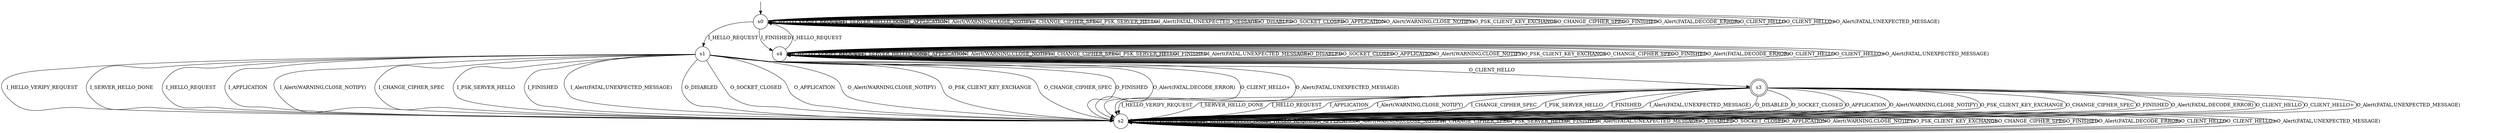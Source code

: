 digraph g {

	s0 [shape="circle" label="s0"];
	s1 [shape="circle" label="s1"];
	s2 [shape="circle" label="s2"];
	s3 [shape="doublecircle" label="s3"];
	s4 [shape="circle" label="s4"];
	s0 -> s0 [label="I_HELLO_VERIFY_REQUEST"];
	s0 -> s0 [label="I_SERVER_HELLO_DONE"];
	s0 -> s1 [label="I_HELLO_REQUEST"];
	s0 -> s0 [label="I_APPLICATION"];
	s0 -> s0 [label="I_Alert(WARNING,CLOSE_NOTIFY)"];
	s0 -> s0 [label="I_CHANGE_CIPHER_SPEC"];
	s0 -> s0 [label="I_PSK_SERVER_HELLO"];
	s0 -> s4 [label="I_FINISHED"];
	s0 -> s0 [label="I_Alert(FATAL,UNEXPECTED_MESSAGE)"];
	s0 -> s0 [label="O_DISABLED"];
	s0 -> s0 [label="O_SOCKET_CLOSED"];
	s0 -> s0 [label="O_APPLICATION"];
	s0 -> s0 [label="O_Alert(WARNING,CLOSE_NOTIFY)"];
	s0 -> s0 [label="O_PSK_CLIENT_KEY_EXCHANGE"];
	s0 -> s0 [label="O_CHANGE_CIPHER_SPEC"];
	s0 -> s0 [label="O_FINISHED"];
	s0 -> s0 [label="O_Alert(FATAL,DECODE_ERROR)"];
	s0 -> s0 [label="O_CLIENT_HELLO"];
	s0 -> s0 [label="O_CLIENT_HELLO+"];
	s0 -> s0 [label="O_Alert(FATAL,UNEXPECTED_MESSAGE)"];
	s1 -> s2 [label="I_HELLO_VERIFY_REQUEST"];
	s1 -> s2 [label="I_SERVER_HELLO_DONE"];
	s1 -> s2 [label="I_HELLO_REQUEST"];
	s1 -> s2 [label="I_APPLICATION"];
	s1 -> s2 [label="I_Alert(WARNING,CLOSE_NOTIFY)"];
	s1 -> s2 [label="I_CHANGE_CIPHER_SPEC"];
	s1 -> s2 [label="I_PSK_SERVER_HELLO"];
	s1 -> s2 [label="I_FINISHED"];
	s1 -> s2 [label="I_Alert(FATAL,UNEXPECTED_MESSAGE)"];
	s1 -> s2 [label="O_DISABLED"];
	s1 -> s2 [label="O_SOCKET_CLOSED"];
	s1 -> s2 [label="O_APPLICATION"];
	s1 -> s2 [label="O_Alert(WARNING,CLOSE_NOTIFY)"];
	s1 -> s2 [label="O_PSK_CLIENT_KEY_EXCHANGE"];
	s1 -> s2 [label="O_CHANGE_CIPHER_SPEC"];
	s1 -> s2 [label="O_FINISHED"];
	s1 -> s2 [label="O_Alert(FATAL,DECODE_ERROR)"];
	s1 -> s3 [label="O_CLIENT_HELLO"];
	s1 -> s2 [label="O_CLIENT_HELLO+"];
	s1 -> s2 [label="O_Alert(FATAL,UNEXPECTED_MESSAGE)"];
	s2 -> s2 [label="I_HELLO_VERIFY_REQUEST"];
	s2 -> s2 [label="I_SERVER_HELLO_DONE"];
	s2 -> s2 [label="I_HELLO_REQUEST"];
	s2 -> s2 [label="I_APPLICATION"];
	s2 -> s2 [label="I_Alert(WARNING,CLOSE_NOTIFY)"];
	s2 -> s2 [label="I_CHANGE_CIPHER_SPEC"];
	s2 -> s2 [label="I_PSK_SERVER_HELLO"];
	s2 -> s2 [label="I_FINISHED"];
	s2 -> s2 [label="I_Alert(FATAL,UNEXPECTED_MESSAGE)"];
	s2 -> s2 [label="O_DISABLED"];
	s2 -> s2 [label="O_SOCKET_CLOSED"];
	s2 -> s2 [label="O_APPLICATION"];
	s2 -> s2 [label="O_Alert(WARNING,CLOSE_NOTIFY)"];
	s2 -> s2 [label="O_PSK_CLIENT_KEY_EXCHANGE"];
	s2 -> s2 [label="O_CHANGE_CIPHER_SPEC"];
	s2 -> s2 [label="O_FINISHED"];
	s2 -> s2 [label="O_Alert(FATAL,DECODE_ERROR)"];
	s2 -> s2 [label="O_CLIENT_HELLO"];
	s2 -> s2 [label="O_CLIENT_HELLO+"];
	s2 -> s2 [label="O_Alert(FATAL,UNEXPECTED_MESSAGE)"];
	s3 -> s2 [label="I_HELLO_VERIFY_REQUEST"];
	s3 -> s2 [label="I_SERVER_HELLO_DONE"];
	s3 -> s2 [label="I_HELLO_REQUEST"];
	s3 -> s2 [label="I_APPLICATION"];
	s3 -> s2 [label="I_Alert(WARNING,CLOSE_NOTIFY)"];
	s3 -> s2 [label="I_CHANGE_CIPHER_SPEC"];
	s3 -> s2 [label="I_PSK_SERVER_HELLO"];
	s3 -> s2 [label="I_FINISHED"];
	s3 -> s2 [label="I_Alert(FATAL,UNEXPECTED_MESSAGE)"];
	s3 -> s2 [label="O_DISABLED"];
	s3 -> s2 [label="O_SOCKET_CLOSED"];
	s3 -> s2 [label="O_APPLICATION"];
	s3 -> s2 [label="O_Alert(WARNING,CLOSE_NOTIFY)"];
	s3 -> s2 [label="O_PSK_CLIENT_KEY_EXCHANGE"];
	s3 -> s2 [label="O_CHANGE_CIPHER_SPEC"];
	s3 -> s2 [label="O_FINISHED"];
	s3 -> s2 [label="O_Alert(FATAL,DECODE_ERROR)"];
	s3 -> s2 [label="O_CLIENT_HELLO"];
	s3 -> s2 [label="O_CLIENT_HELLO+"];
	s3 -> s2 [label="O_Alert(FATAL,UNEXPECTED_MESSAGE)"];
	s4 -> s4 [label="I_HELLO_VERIFY_REQUEST"];
	s4 -> s4 [label="I_SERVER_HELLO_DONE"];
	s4 -> s0 [label="I_HELLO_REQUEST"];
	s4 -> s4 [label="I_APPLICATION"];
	s4 -> s4 [label="I_Alert(WARNING,CLOSE_NOTIFY)"];
	s4 -> s4 [label="I_CHANGE_CIPHER_SPEC"];
	s4 -> s4 [label="I_PSK_SERVER_HELLO"];
	s4 -> s4 [label="I_FINISHED"];
	s4 -> s4 [label="I_Alert(FATAL,UNEXPECTED_MESSAGE)"];
	s4 -> s4 [label="O_DISABLED"];
	s4 -> s4 [label="O_SOCKET_CLOSED"];
	s4 -> s4 [label="O_APPLICATION"];
	s4 -> s4 [label="O_Alert(WARNING,CLOSE_NOTIFY)"];
	s4 -> s4 [label="O_PSK_CLIENT_KEY_EXCHANGE"];
	s4 -> s4 [label="O_CHANGE_CIPHER_SPEC"];
	s4 -> s4 [label="O_FINISHED"];
	s4 -> s4 [label="O_Alert(FATAL,DECODE_ERROR)"];
	s4 -> s4 [label="O_CLIENT_HELLO"];
	s4 -> s4 [label="O_CLIENT_HELLO+"];
	s4 -> s4 [label="O_Alert(FATAL,UNEXPECTED_MESSAGE)"];

__start0 [label="" shape="none" width="0" height="0"];
__start0 -> s0;

}
